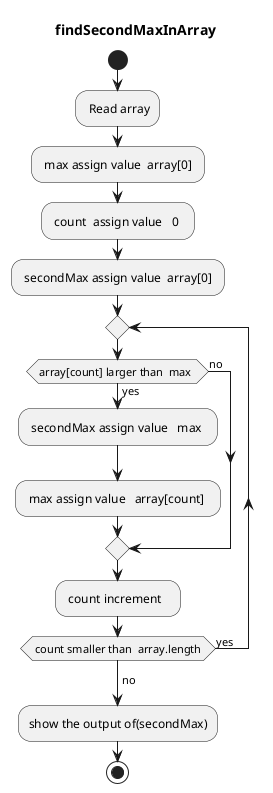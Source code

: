 @startuml 
    title findSecondMaxInArray
    start
    : Read array;
    : max assign value  array[0] ; 
    : count  assign value   0  ; 
    : secondMax assign value  array[0] ;  
    repeat 
    if(array[count] larger than  max  ) then (yes)
        : secondMax assign value   max  ;
        : max assign value   array[count]  ;  
    else (no) 
    endif 
    : count increment   ;
    repeat  while ( count smaller than  array.length ) is(yes)
    -> no ; 
    :show the output of(secondMax);
    stop
@enduml

